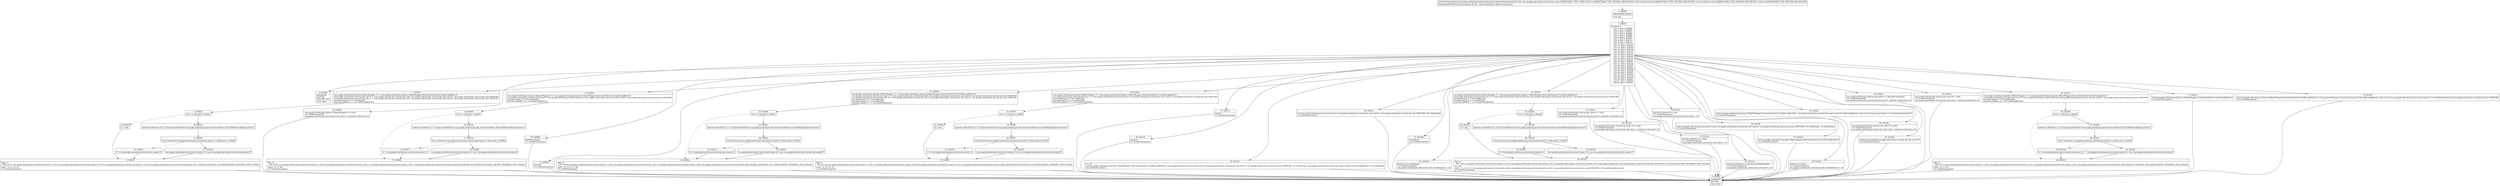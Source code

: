 digraph "CFG forcom.google.android.gms.internal.ads.zzamu.dispatchTransaction(ILandroid\/os\/Parcel;Landroid\/os\/Parcel;I)Z" {
Node_0 [shape=record,label="{0\:\ 0x0000|MTH_ENTER_BLOCK\l|r6 = null\l}"];
Node_1 [shape=record,label="{1\:\ 0x0001|switch(r9) \{\l    case 1: goto L_0x0006;\l    case 2: goto L_0x0046;\l    case 3: goto L_0x0051;\l    case 4: goto L_0x0086;\l    case 5: goto L_0x008d;\l    case 6: goto L_0x0094;\l    case 7: goto L_0x00d7;\l    case 8: goto L_0x0113;\l    case 9: goto L_0x011b;\l    case 10: goto L_0x0123;\l    case 11: goto L_0x014c;\l    case 12: goto L_0x0160;\l    case 13: goto L_0x0168;\l    case 14: goto L_0x0174;\l    case 15: goto L_0x01bc;\l    case 16: goto L_0x01c8;\l    case 17: goto L_0x01d4;\l    case 18: goto L_0x01e0;\l    case 19: goto L_0x01ec;\l    case 20: goto L_0x01f8;\l    case 21: goto L_0x0210;\l    case 22: goto L_0x0220;\l    case 23: goto L_0x022c;\l    case 24: goto L_0x0248;\l    case 25: goto L_0x0254;\l    case 26: goto L_0x0260;\l    case 27: goto L_0x026c;\l    case 28: goto L_0x0278;\l    case 29: goto L_0x0004;\l    case 30: goto L_0x02ae;\l    case 31: goto L_0x02be;\l    default: goto L_0x0004;\l\}\l}"];
Node_2 [shape=record,label="{2\:\ 0x0004|SYNTHETIC\lRETURN\lORIG_RETURN\l|return false\l}"];
Node_3 [shape=record,label="{3\:\ 0x0006|com.google.android.gms.dynamic.IObjectWrapper r1 = com.google.android.gms.dynamic.IObjectWrapper.Stub.asInterface(r10.readStrongBinder())\lcom.google.android.gms.internal.ads.zzyb r2 = (com.google.android.gms.internal.ads.zzyb) com.google.android.gms.internal.ads.zzfo.zza(r10, com.google.android.gms.internal.ads.zzyb.CREATOR)\lcom.google.android.gms.internal.ads.zzxx r3 = (com.google.android.gms.internal.ads.zzxx) com.google.android.gms.internal.ads.zzfo.zza(r10, com.google.android.gms.internal.ads.zzxx.CREATOR)\ljava.lang.String r4 = r10.readString()\landroid.os.IBinder r7 = r10.readStrongBinder()\l}"];
Node_4 [shape=record,label="{4\:\ 0x0026|if (r7 != null) goto L_0x0032\l}"];
Node_5 [shape=record,label="{5\:\ 0x0028|r5 = null\l}"];
Node_6 [shape=record,label="{6\:\ 0x0029|PHI: r5 \l  PHI: (r5v17 com.google.android.gms.internal.ads.zzamw) = (r5v15 com.google.android.gms.internal.ads.zzamw), (r5v16 com.google.android.gms.internal.ads.zzamw), (r5v18 com.google.android.gms.internal.ads.zzamw) binds: [B:11:0x0040, B:10:0x003c, B:5:0x0028] A[DONT_GENERATE, DONT_INLINE]\l|zza(r1, r2, r3, r4, r5)\lr11.writeNoException()\l}"];
Node_7 [shape=record,label="{7\:\ 0x0030|SYNTHETIC\lRETURN\l|return true\l}"];
Node_8 [shape=record,label="{8\:\ 0x0032|android.os.IInterface r0 = r7.queryLocalInterface(\"com.google.android.gms.ads.internal.mediation.client.IMediationAdapterListener\")\l}"];
Node_9 [shape=record,label="{9\:\ 0x003a|if ((r0 instanceof com.google.android.gms.internal.ads.zzamw) == false) goto L_0x0040\l}"];
Node_10 [shape=record,label="{10\:\ 0x003c|r5 = (com.google.android.gms.internal.ads.zzamw) r0\l}"];
Node_11 [shape=record,label="{11\:\ 0x0040|com.google.android.gms.internal.ads.zzamy r5 = new com.google.android.gms.internal.ads.zzamy(r7)\l}"];
Node_12 [shape=record,label="{12\:\ 0x0046|com.google.android.gms.dynamic.IObjectWrapper r0 = zzse()\lr11.writeNoException()\lcom.google.android.gms.internal.ads.zzfo.zza(r11, (android.os.IInterface) r0)\l}"];
Node_13 [shape=record,label="{13\:\ 0x0051|com.google.android.gms.dynamic.IObjectWrapper r2 = com.google.android.gms.dynamic.IObjectWrapper.Stub.asInterface(r10.readStrongBinder())\lcom.google.android.gms.internal.ads.zzxx r0 = (com.google.android.gms.internal.ads.zzxx) com.google.android.gms.internal.ads.zzfo.zza(r10, com.google.android.gms.internal.ads.zzxx.CREATOR)\ljava.lang.String r3 = r10.readString()\landroid.os.IBinder r4 = r10.readStrongBinder()\l}"];
Node_14 [shape=record,label="{14\:\ 0x0069|if (r4 != null) goto L_0x0072\l}"];
Node_15 [shape=record,label="{15\:\ 0x006b|PHI: r6 \l  PHI: (r6v12 com.google.android.gms.internal.ads.zzamw) = (r6v0 com.google.android.gms.internal.ads.zzamw), (r6v10 com.google.android.gms.internal.ads.zzamw), (r6v11 com.google.android.gms.internal.ads.zzamw) binds: [B:14:0x0069, B:19:0x0080, B:18:0x007c] A[DONT_GENERATE, DONT_INLINE]\l|zza(r2, r0, r3, r6)\lr11.writeNoException()\l}"];
Node_16 [shape=record,label="{16\:\ 0x0072|android.os.IInterface r1 = r4.queryLocalInterface(\"com.google.android.gms.ads.internal.mediation.client.IMediationAdapterListener\")\l}"];
Node_17 [shape=record,label="{17\:\ 0x007a|if ((r1 instanceof com.google.android.gms.internal.ads.zzamw) == false) goto L_0x0080\l}"];
Node_18 [shape=record,label="{18\:\ 0x007c|r6 = (com.google.android.gms.internal.ads.zzamw) r1\l}"];
Node_19 [shape=record,label="{19\:\ 0x0080|com.google.android.gms.internal.ads.zzamy r6 = new com.google.android.gms.internal.ads.zzamy(r4)\l}"];
Node_20 [shape=record,label="{20\:\ 0x0086|showInterstitial()\lr11.writeNoException()\l}"];
Node_21 [shape=record,label="{21\:\ 0x008d|destroy()\lr11.writeNoException()\l}"];
Node_22 [shape=record,label="{22\:\ 0x0094|com.google.android.gms.dynamic.IObjectWrapper r1 = com.google.android.gms.dynamic.IObjectWrapper.Stub.asInterface(r10.readStrongBinder())\lcom.google.android.gms.internal.ads.zzyb r2 = (com.google.android.gms.internal.ads.zzyb) com.google.android.gms.internal.ads.zzfo.zza(r10, com.google.android.gms.internal.ads.zzyb.CREATOR)\lcom.google.android.gms.internal.ads.zzxx r3 = (com.google.android.gms.internal.ads.zzxx) com.google.android.gms.internal.ads.zzfo.zza(r10, com.google.android.gms.internal.ads.zzxx.CREATOR)\ljava.lang.String r4 = r10.readString()\ljava.lang.String r5 = r10.readString()\landroid.os.IBinder r7 = r10.readStrongBinder()\l}"];
Node_23 [shape=record,label="{23\:\ 0x00b8|if (r7 != null) goto L_0x00c3\l}"];
Node_24 [shape=record,label="{24\:\ 0x00ba|PHI: r6 \l  PHI: (r6v9 com.google.android.gms.internal.ads.zzamw) = (r6v0 com.google.android.gms.internal.ads.zzamw), (r6v7 com.google.android.gms.internal.ads.zzamw), (r6v8 com.google.android.gms.internal.ads.zzamw) binds: [B:23:0x00b8, B:28:0x00d1, B:27:0x00cd] A[DONT_GENERATE, DONT_INLINE]\l|zza(r1, r2, r3, r4, r5, r6)\lr11.writeNoException()\l}"];
Node_25 [shape=record,label="{25\:\ 0x00c3|android.os.IInterface r0 = r7.queryLocalInterface(\"com.google.android.gms.ads.internal.mediation.client.IMediationAdapterListener\")\l}"];
Node_26 [shape=record,label="{26\:\ 0x00cb|if ((r0 instanceof com.google.android.gms.internal.ads.zzamw) == false) goto L_0x00d1\l}"];
Node_27 [shape=record,label="{27\:\ 0x00cd|r6 = (com.google.android.gms.internal.ads.zzamw) r0\l}"];
Node_28 [shape=record,label="{28\:\ 0x00d1|com.google.android.gms.internal.ads.zzamy r6 = new com.google.android.gms.internal.ads.zzamy(r7)\l}"];
Node_29 [shape=record,label="{29\:\ 0x00d7|com.google.android.gms.dynamic.IObjectWrapper r1 = com.google.android.gms.dynamic.IObjectWrapper.Stub.asInterface(r10.readStrongBinder())\lcom.google.android.gms.internal.ads.zzxx r2 = (com.google.android.gms.internal.ads.zzxx) com.google.android.gms.internal.ads.zzfo.zza(r10, com.google.android.gms.internal.ads.zzxx.CREATOR)\ljava.lang.String r3 = r10.readString()\ljava.lang.String r4 = r10.readString()\landroid.os.IBinder r7 = r10.readStrongBinder()\l}"];
Node_30 [shape=record,label="{30\:\ 0x00f3|if (r7 != null) goto L_0x00ff\l}"];
Node_31 [shape=record,label="{31\:\ 0x00f5|r5 = null\l}"];
Node_32 [shape=record,label="{32\:\ 0x00f6|PHI: r5 \l  PHI: (r5v10 com.google.android.gms.internal.ads.zzamw) = (r5v8 com.google.android.gms.internal.ads.zzamw), (r5v9 com.google.android.gms.internal.ads.zzamw), (r5v11 com.google.android.gms.internal.ads.zzamw) binds: [B:36:0x010d, B:35:0x0109, B:31:0x00f5] A[DONT_GENERATE, DONT_INLINE]\l|zza(r1, r2, r3, r4, r5)\lr11.writeNoException()\l}"];
Node_33 [shape=record,label="{33\:\ 0x00ff|android.os.IInterface r0 = r7.queryLocalInterface(\"com.google.android.gms.ads.internal.mediation.client.IMediationAdapterListener\")\l}"];
Node_34 [shape=record,label="{34\:\ 0x0107|if ((r0 instanceof com.google.android.gms.internal.ads.zzamw) == false) goto L_0x010d\l}"];
Node_35 [shape=record,label="{35\:\ 0x0109|r5 = (com.google.android.gms.internal.ads.zzamw) r0\l}"];
Node_36 [shape=record,label="{36\:\ 0x010d|com.google.android.gms.internal.ads.zzamy r5 = new com.google.android.gms.internal.ads.zzamy(r7)\l}"];
Node_37 [shape=record,label="{37\:\ 0x0113|pause()\lr11.writeNoException()\l}"];
Node_38 [shape=record,label="{38\:\ 0x011b|resume()\lr11.writeNoException()\l}"];
Node_39 [shape=record,label="{39\:\ 0x0123|r0 = r8\lzza(com.google.android.gms.dynamic.IObjectWrapper.Stub.asInterface(r10.readStrongBinder()), (com.google.android.gms.internal.ads.zzxx) com.google.android.gms.internal.ads.zzfo.zza(r10, com.google.android.gms.internal.ads.zzxx.CREATOR), r10.readString(), com.google.android.gms.internal.ads.zzatm.zzai(r10.readStrongBinder()), r10.readString())\lr11.writeNoException()\l}"];
Node_40 [shape=record,label="{40\:\ 0x014c|zza((com.google.android.gms.internal.ads.zzxx) com.google.android.gms.internal.ads.zzfo.zza(r10, com.google.android.gms.internal.ads.zzxx.CREATOR), r10.readString())\lr11.writeNoException()\l}"];
Node_41 [shape=record,label="{41\:\ 0x0160|showVideo()\lr11.writeNoException()\l}"];
Node_42 [shape=record,label="{42\:\ 0x0168|boolean r0 = isInitialized()\lr11.writeNoException()\lcom.google.android.gms.internal.ads.zzfo.writeBoolean(r11, r0)\l}"];
Node_43 [shape=record,label="{43\:\ 0x0174|com.google.android.gms.dynamic.IObjectWrapper r1 = com.google.android.gms.dynamic.IObjectWrapper.Stub.asInterface(r10.readStrongBinder())\lcom.google.android.gms.internal.ads.zzxx r2 = (com.google.android.gms.internal.ads.zzxx) com.google.android.gms.internal.ads.zzfo.zza(r10, com.google.android.gms.internal.ads.zzxx.CREATOR)\ljava.lang.String r3 = r10.readString()\ljava.lang.String r4 = r10.readString()\landroid.os.IBinder r7 = r10.readStrongBinder()\l}"];
Node_44 [shape=record,label="{44\:\ 0x0190|if (r7 != null) goto L_0x01a8\l}"];
Node_45 [shape=record,label="{45\:\ 0x0192|r5 = null\l}"];
Node_46 [shape=record,label="{46\:\ 0x0193|PHI: r5 \l  PHI: (r5v4 com.google.android.gms.internal.ads.zzamw) = (r5v2 com.google.android.gms.internal.ads.zzamw), (r5v3 com.google.android.gms.internal.ads.zzamw), (r5v5 com.google.android.gms.internal.ads.zzamw) binds: [B:50:0x01b6, B:49:0x01b2, B:45:0x0192] A[DONT_GENERATE, DONT_INLINE]\l|r0 = r8\lzza(r1, r2, r3, r4, r5, (com.google.android.gms.internal.ads.zzadx) com.google.android.gms.internal.ads.zzfo.zza(r10, com.google.android.gms.internal.ads.zzadx.CREATOR), r10.createStringArrayList())\lr11.writeNoException()\l}"];
Node_47 [shape=record,label="{47\:\ 0x01a8|android.os.IInterface r0 = r7.queryLocalInterface(\"com.google.android.gms.ads.internal.mediation.client.IMediationAdapterListener\")\l}"];
Node_48 [shape=record,label="{48\:\ 0x01b0|if ((r0 instanceof com.google.android.gms.internal.ads.zzamw) == false) goto L_0x01b6\l}"];
Node_49 [shape=record,label="{49\:\ 0x01b2|r5 = (com.google.android.gms.internal.ads.zzamw) r0\l}"];
Node_50 [shape=record,label="{50\:\ 0x01b6|com.google.android.gms.internal.ads.zzamy r5 = new com.google.android.gms.internal.ads.zzamy(r7)\l}"];
Node_51 [shape=record,label="{51\:\ 0x01bc|com.google.android.gms.internal.ads.zzanb r0 = zzsf()\lr11.writeNoException()\lcom.google.android.gms.internal.ads.zzfo.zza(r11, (android.os.IInterface) r0)\l}"];
Node_52 [shape=record,label="{52\:\ 0x01c8|com.google.android.gms.internal.ads.zzane r0 = zzsg()\lr11.writeNoException()\lcom.google.android.gms.internal.ads.zzfo.zza(r11, (android.os.IInterface) r0)\l}"];
Node_53 [shape=record,label="{53\:\ 0x01d4|android.os.Bundle r0 = zzsh()\lr11.writeNoException()\lcom.google.android.gms.internal.ads.zzfo.zzb(r11, r0)\l}"];
Node_54 [shape=record,label="{54\:\ 0x01e0|android.os.Bundle r0 = getInterstitialAdapterInfo()\lr11.writeNoException()\lcom.google.android.gms.internal.ads.zzfo.zzb(r11, r0)\l}"];
Node_55 [shape=record,label="{55\:\ 0x01ec|android.os.Bundle r0 = zzsi()\lr11.writeNoException()\lcom.google.android.gms.internal.ads.zzfo.zzb(r11, r0)\l}"];
Node_56 [shape=record,label="{56\:\ 0x01f8|zza((com.google.android.gms.internal.ads.zzxx) com.google.android.gms.internal.ads.zzfo.zza(r10, com.google.android.gms.internal.ads.zzxx.CREATOR), r10.readString(), r10.readString())\lr11.writeNoException()\l}"];
Node_57 [shape=record,label="{57\:\ 0x0210|zzr(com.google.android.gms.dynamic.IObjectWrapper.Stub.asInterface(r10.readStrongBinder()))\lr11.writeNoException()\l}"];
Node_58 [shape=record,label="{58\:\ 0x0220|boolean r0 = zzsj()\lr11.writeNoException()\lcom.google.android.gms.internal.ads.zzfo.writeBoolean(r11, r0)\l}"];
Node_59 [shape=record,label="{59\:\ 0x022c|zza(com.google.android.gms.dynamic.IObjectWrapper.Stub.asInterface(r10.readStrongBinder()), com.google.android.gms.internal.ads.zzatm.zzai(r10.readStrongBinder()), (java.util.List\<java.lang.String\>) r10.createStringArrayList())\lr11.writeNoException()\l}"];
Node_60 [shape=record,label="{60\:\ 0x0248|com.google.android.gms.internal.ads.zzafd r0 = zzsk()\lr11.writeNoException()\lcom.google.android.gms.internal.ads.zzfo.zza(r11, (android.os.IInterface) r0)\l}"];
Node_61 [shape=record,label="{61\:\ 0x0254|setImmersiveMode(com.google.android.gms.internal.ads.zzfo.zza(r10))\lr11.writeNoException()\l}"];
Node_62 [shape=record,label="{62\:\ 0x0260|com.google.android.gms.internal.ads.zzaap r0 = getVideoController()\lr11.writeNoException()\lcom.google.android.gms.internal.ads.zzfo.zza(r11, (android.os.IInterface) r0)\l}"];
Node_63 [shape=record,label="{63\:\ 0x026c|com.google.android.gms.internal.ads.zzanh r0 = zzsl()\lr11.writeNoException()\lcom.google.android.gms.internal.ads.zzfo.zza(r11, (android.os.IInterface) r0)\l}"];
Node_64 [shape=record,label="{64\:\ 0x0278|com.google.android.gms.dynamic.IObjectWrapper r2 = com.google.android.gms.dynamic.IObjectWrapper.Stub.asInterface(r10.readStrongBinder())\lcom.google.android.gms.internal.ads.zzxx r0 = (com.google.android.gms.internal.ads.zzxx) com.google.android.gms.internal.ads.zzfo.zza(r10, com.google.android.gms.internal.ads.zzxx.CREATOR)\ljava.lang.String r3 = r10.readString()\landroid.os.IBinder r4 = r10.readStrongBinder()\l}"];
Node_65 [shape=record,label="{65\:\ 0x0290|if (r4 != null) goto L_0x029a\l}"];
Node_66 [shape=record,label="{66\:\ 0x0292|PHI: r6 \l  PHI: (r6v3 com.google.android.gms.internal.ads.zzamw) = (r6v0 com.google.android.gms.internal.ads.zzamw), (r6v1 com.google.android.gms.internal.ads.zzamw), (r6v2 com.google.android.gms.internal.ads.zzamw) binds: [B:65:0x0290, B:70:0x02a8, B:69:0x02a4] A[DONT_GENERATE, DONT_INLINE]\l|zzb(r2, r0, r3, r6)\lr11.writeNoException()\l}"];
Node_67 [shape=record,label="{67\:\ 0x029a|android.os.IInterface r1 = r4.queryLocalInterface(\"com.google.android.gms.ads.internal.mediation.client.IMediationAdapterListener\")\l}"];
Node_68 [shape=record,label="{68\:\ 0x02a2|if ((r1 instanceof com.google.android.gms.internal.ads.zzamw) == false) goto L_0x02a8\l}"];
Node_69 [shape=record,label="{69\:\ 0x02a4|r6 = (com.google.android.gms.internal.ads.zzamw) r1\l}"];
Node_70 [shape=record,label="{70\:\ 0x02a8|com.google.android.gms.internal.ads.zzamy r6 = new com.google.android.gms.internal.ads.zzamy(r4)\l}"];
Node_71 [shape=record,label="{71\:\ 0x02ae|zzs(com.google.android.gms.dynamic.IObjectWrapper.Stub.asInterface(r10.readStrongBinder()))\lr11.writeNoException()\l}"];
Node_72 [shape=record,label="{72\:\ 0x02be|zza(com.google.android.gms.dynamic.IObjectWrapper.Stub.asInterface(r10.readStrongBinder()), com.google.android.gms.internal.ads.zzaiq.zzv(r10.readStrongBinder()), (java.util.List\<com.google.android.gms.internal.ads.zzaix\>) r10.createTypedArrayList(com.google.android.gms.internal.ads.zzaix.CREATOR))\lr11.writeNoException()\l}"];
MethodNode[shape=record,label="{protected final boolean com.google.android.gms.internal.ads.zzamu.dispatchTransaction((r8v0 'this' com.google.android.gms.internal.ads.zzamu A[IMMUTABLE_TYPE, THIS]), (r9v0 int A[IMMUTABLE_TYPE, METHOD_ARGUMENT]), (r10v0 android.os.Parcel A[IMMUTABLE_TYPE, METHOD_ARGUMENT]), (r11v0 android.os.Parcel A[IMMUTABLE_TYPE, METHOD_ARGUMENT]), (r12v0 int A[IMMUTABLE_TYPE, METHOD_ARGUMENT]))  | Annotation[SYSTEM, dalvik.annotation.Throws, \{value=[android.os.RemoteException]\}]\l}"];
MethodNode -> Node_0;
Node_0 -> Node_1;
Node_1 -> Node_2;
Node_1 -> Node_3;
Node_1 -> Node_12;
Node_1 -> Node_13;
Node_1 -> Node_20;
Node_1 -> Node_21;
Node_1 -> Node_22;
Node_1 -> Node_29;
Node_1 -> Node_37;
Node_1 -> Node_38;
Node_1 -> Node_39;
Node_1 -> Node_40;
Node_1 -> Node_41;
Node_1 -> Node_42;
Node_1 -> Node_43;
Node_1 -> Node_51;
Node_1 -> Node_52;
Node_1 -> Node_53;
Node_1 -> Node_54;
Node_1 -> Node_55;
Node_1 -> Node_56;
Node_1 -> Node_57;
Node_1 -> Node_58;
Node_1 -> Node_59;
Node_1 -> Node_60;
Node_1 -> Node_61;
Node_1 -> Node_62;
Node_1 -> Node_63;
Node_1 -> Node_64;
Node_1 -> Node_71;
Node_1 -> Node_72;
Node_3 -> Node_4;
Node_4 -> Node_5[style=dashed];
Node_4 -> Node_8;
Node_5 -> Node_6;
Node_6 -> Node_7;
Node_8 -> Node_9;
Node_9 -> Node_10[style=dashed];
Node_9 -> Node_11;
Node_10 -> Node_6;
Node_11 -> Node_6;
Node_12 -> Node_7;
Node_13 -> Node_14;
Node_14 -> Node_15[style=dashed];
Node_14 -> Node_16;
Node_15 -> Node_7;
Node_16 -> Node_17;
Node_17 -> Node_18[style=dashed];
Node_17 -> Node_19;
Node_18 -> Node_15;
Node_19 -> Node_15;
Node_20 -> Node_7;
Node_21 -> Node_7;
Node_22 -> Node_23;
Node_23 -> Node_24[style=dashed];
Node_23 -> Node_25;
Node_24 -> Node_7;
Node_25 -> Node_26;
Node_26 -> Node_27[style=dashed];
Node_26 -> Node_28;
Node_27 -> Node_24;
Node_28 -> Node_24;
Node_29 -> Node_30;
Node_30 -> Node_31[style=dashed];
Node_30 -> Node_33;
Node_31 -> Node_32;
Node_32 -> Node_7;
Node_33 -> Node_34;
Node_34 -> Node_35[style=dashed];
Node_34 -> Node_36;
Node_35 -> Node_32;
Node_36 -> Node_32;
Node_37 -> Node_7;
Node_38 -> Node_7;
Node_39 -> Node_7;
Node_40 -> Node_7;
Node_41 -> Node_7;
Node_42 -> Node_7;
Node_43 -> Node_44;
Node_44 -> Node_45[style=dashed];
Node_44 -> Node_47;
Node_45 -> Node_46;
Node_46 -> Node_7;
Node_47 -> Node_48;
Node_48 -> Node_49[style=dashed];
Node_48 -> Node_50;
Node_49 -> Node_46;
Node_50 -> Node_46;
Node_51 -> Node_7;
Node_52 -> Node_7;
Node_53 -> Node_7;
Node_54 -> Node_7;
Node_55 -> Node_7;
Node_56 -> Node_7;
Node_57 -> Node_7;
Node_58 -> Node_7;
Node_59 -> Node_7;
Node_60 -> Node_7;
Node_61 -> Node_7;
Node_62 -> Node_7;
Node_63 -> Node_7;
Node_64 -> Node_65;
Node_65 -> Node_66[style=dashed];
Node_65 -> Node_67;
Node_66 -> Node_7;
Node_67 -> Node_68;
Node_68 -> Node_69[style=dashed];
Node_68 -> Node_70;
Node_69 -> Node_66;
Node_70 -> Node_66;
Node_71 -> Node_7;
Node_72 -> Node_7;
}

